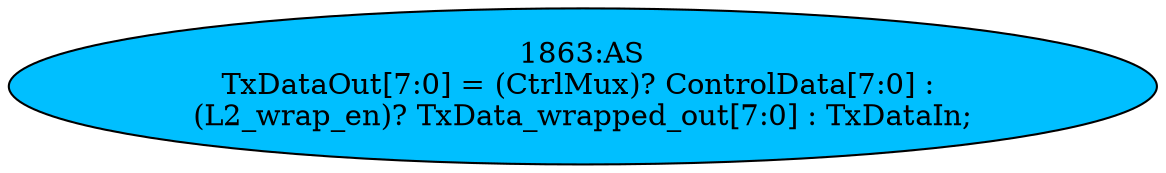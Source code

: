 strict digraph "" {
	node [label="\N"];
	"1863:AS"	 [ast="<pyverilog.vparser.ast.Assign object at 0x7f37fb69a490>",
		def_var="['TxDataOut']",
		fillcolor=deepskyblue,
		label="1863:AS
TxDataOut[7:0] = (CtrlMux)? ControlData[7:0] : 
(L2_wrap_en)? TxData_wrapped_out[7:0] : TxDataIn;",
		statements="[]",
		style=filled,
		typ=Assign,
		use_var="['CtrlMux', 'ControlData', 'L2_wrap_en', 'TxData_wrapped_out', 'TxDataIn']"];
}
